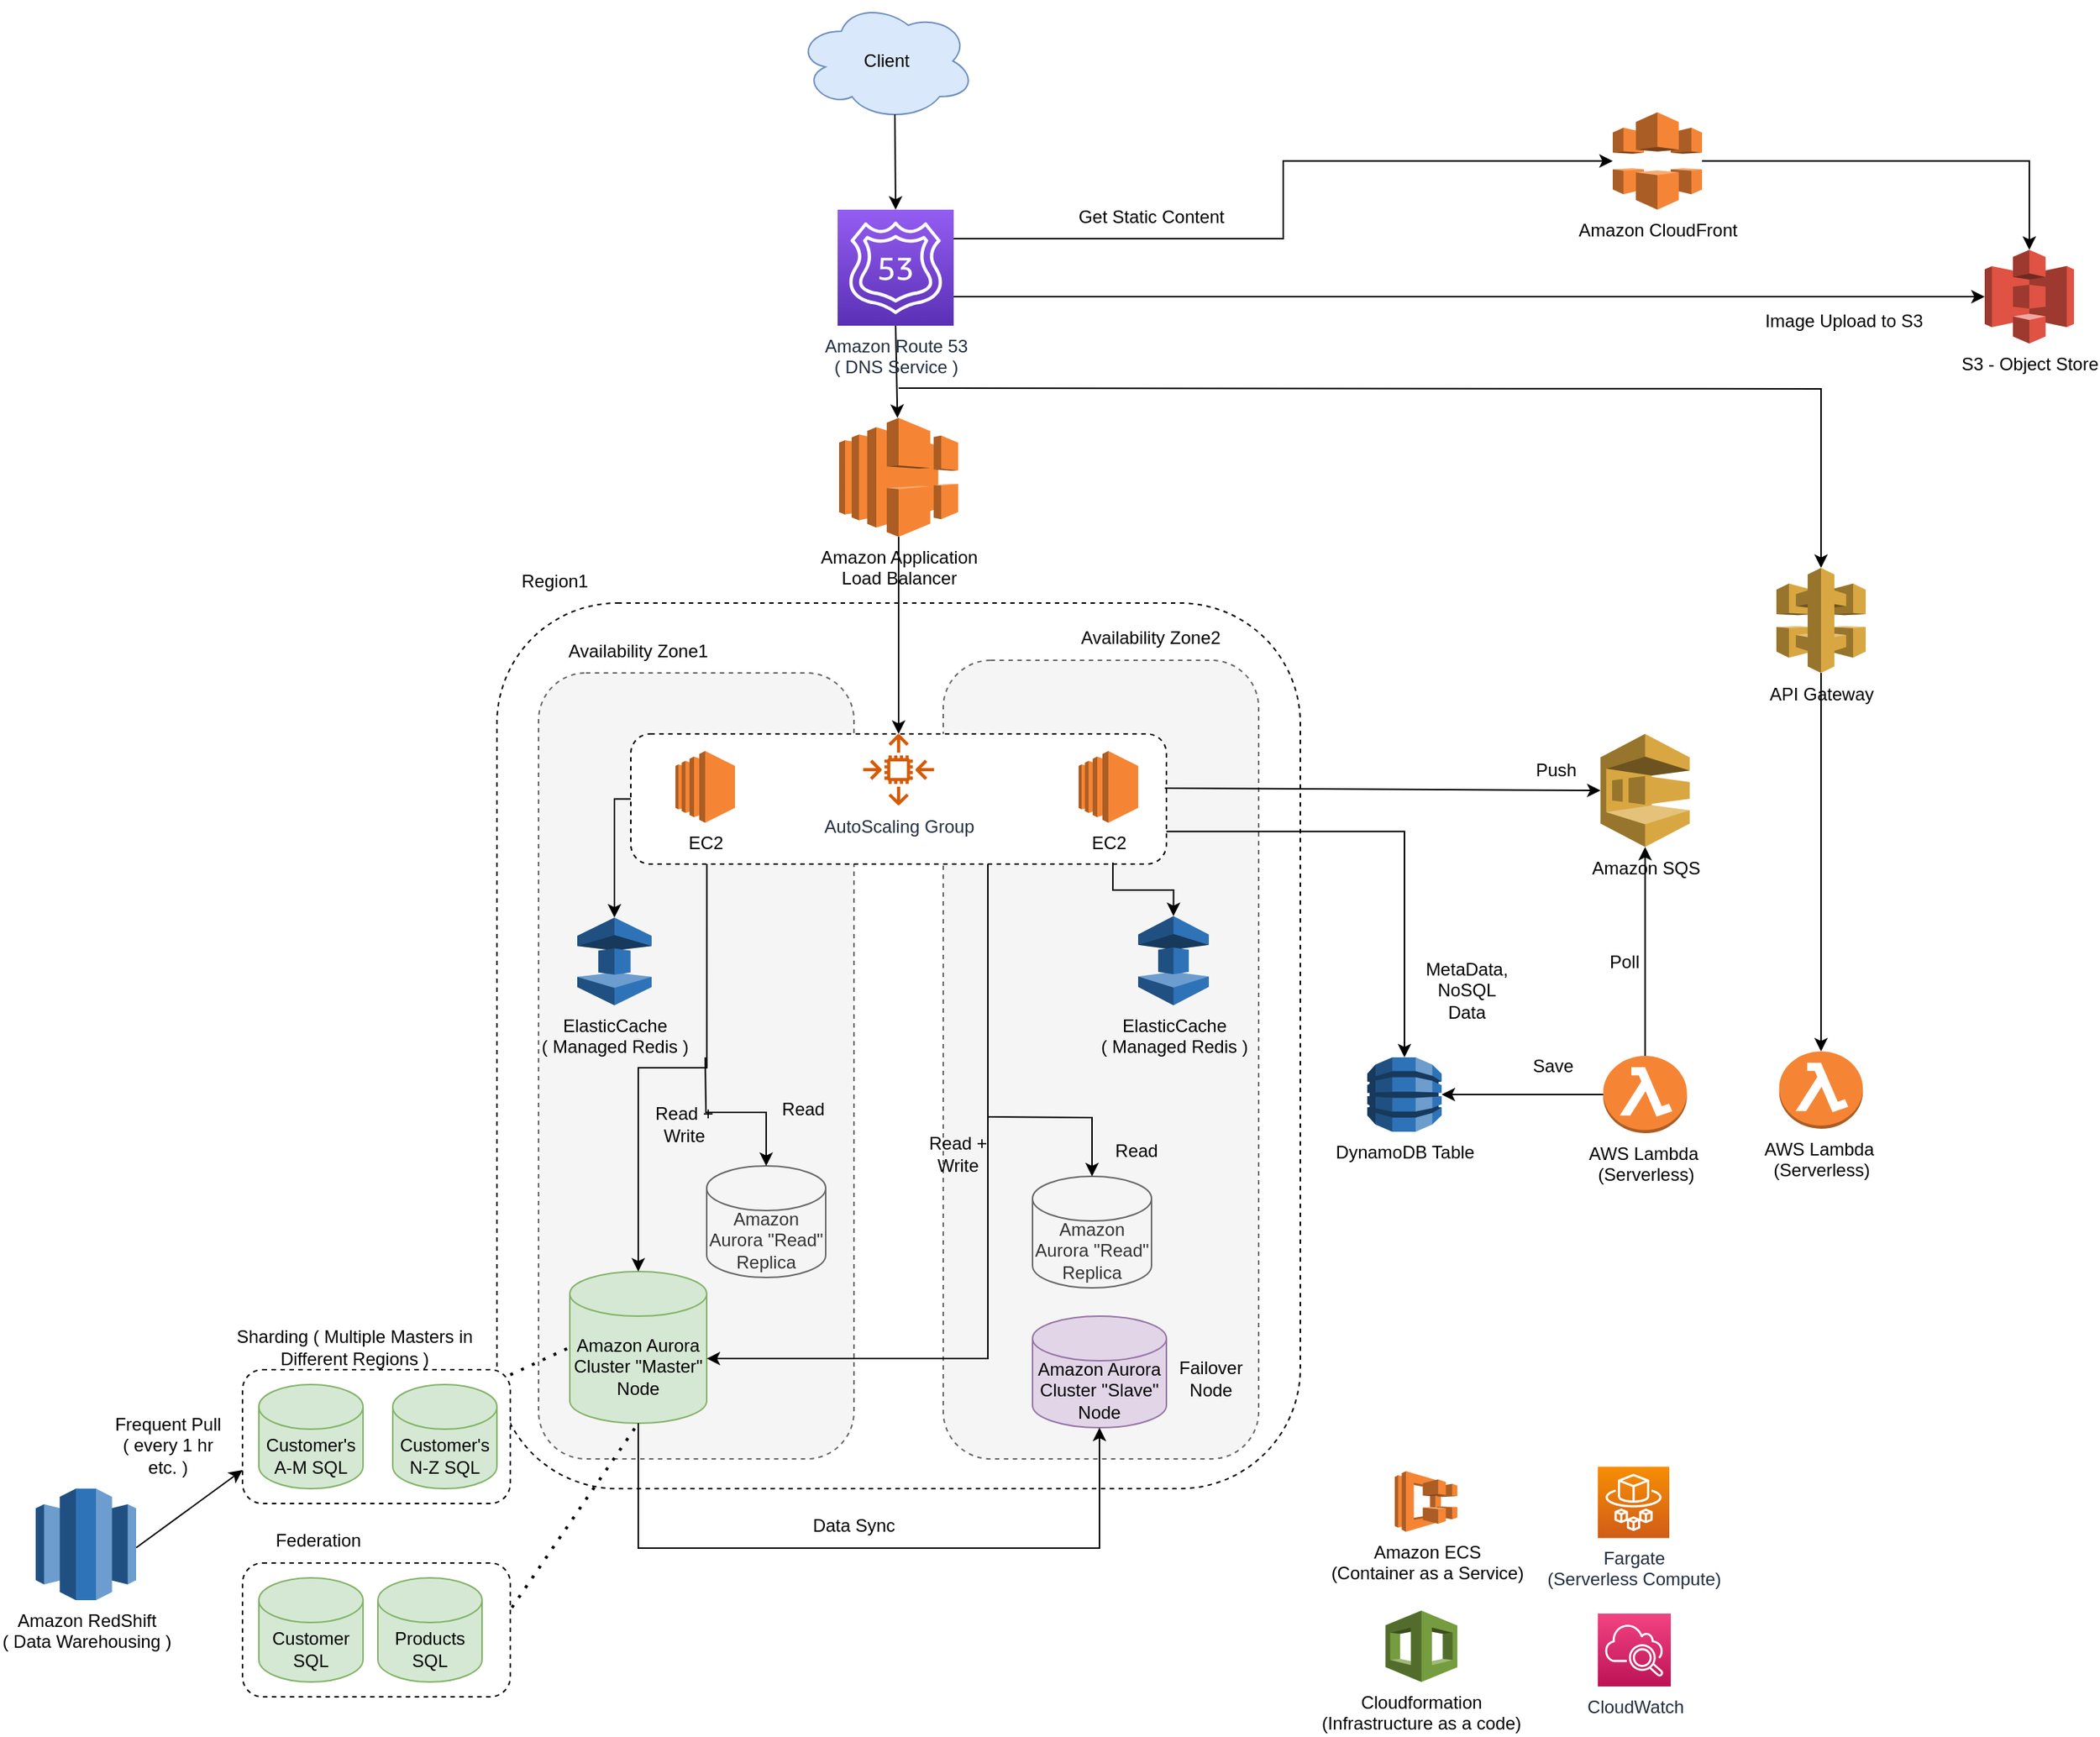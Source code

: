 <mxfile version="20.3.0" type="device"><diagram id="onmVZMC7TlNop5oKB3UY" name="Page-1"><mxGraphModel dx="1796" dy="1678" grid="1" gridSize="10" guides="1" tooltips="1" connect="1" arrows="1" fold="1" page="1" pageScale="1" pageWidth="850" pageHeight="1100" math="0" shadow="0"><root><mxCell id="0"/><mxCell id="1" parent="0"/><mxCell id="hn_LYAB48-utlL365DAF-9" value="" style="rounded=1;whiteSpace=wrap;html=1;dashed=1;" parent="1" vertex="1"><mxGeometry x="60" y="-215.5" width="540" height="595.5" as="geometry"/></mxCell><mxCell id="aEOiDf8z2A1y91HWuHEK-3" value="" style="rounded=1;whiteSpace=wrap;html=1;dashed=1;fillColor=#f5f5f5;fontColor=#333333;strokeColor=#666666;" parent="1" vertex="1"><mxGeometry x="360" y="-177" width="212" height="537" as="geometry"/></mxCell><mxCell id="aEOiDf8z2A1y91HWuHEK-2" value="" style="rounded=1;whiteSpace=wrap;html=1;dashed=1;fillColor=#f5f5f5;fontColor=#333333;strokeColor=#666666;" parent="1" vertex="1"><mxGeometry x="88" y="-168.5" width="212" height="528.5" as="geometry"/></mxCell><mxCell id="gxSmxHNSXOMdhkajosie-10" value="" style="rounded=1;whiteSpace=wrap;html=1;dashed=1;" parent="1" vertex="1"><mxGeometry x="150" y="-127.5" width="360" height="87.5" as="geometry"/></mxCell><mxCell id="0BLKtr6tW4kkjmVhm_gT-1" value="Amazon Aurora Cluster &quot;Master&quot; Node" style="shape=cylinder3;whiteSpace=wrap;html=1;boundedLbl=1;backgroundOutline=1;size=15;fillColor=#d5e8d4;strokeColor=#82b366;" parent="1" vertex="1"><mxGeometry x="109" y="234" width="92" height="102" as="geometry"/></mxCell><mxCell id="0BLKtr6tW4kkjmVhm_gT-7" value="" style="endArrow=classic;html=1;rounded=0;exitX=0.142;exitY=1;exitDx=0;exitDy=0;entryX=0.5;entryY=0;entryDx=0;entryDy=0;entryPerimeter=0;edgeStyle=orthogonalEdgeStyle;exitPerimeter=0;" parent="1" source="gxSmxHNSXOMdhkajosie-10" target="0BLKtr6tW4kkjmVhm_gT-1" edge="1"><mxGeometry width="50" height="50" relative="1" as="geometry"><mxPoint x="290" y="148" as="sourcePoint"/><mxPoint x="430" y="148" as="targetPoint"/></mxGeometry></mxCell><mxCell id="0BLKtr6tW4kkjmVhm_gT-8" value="Read + Write" style="text;html=1;strokeColor=none;fillColor=none;align=center;verticalAlign=middle;whiteSpace=wrap;rounded=0;" parent="1" vertex="1"><mxGeometry x="156" y="120" width="60" height="30" as="geometry"/></mxCell><mxCell id="0BLKtr6tW4kkjmVhm_gT-11" value="Read + Write" style="text;html=1;strokeColor=none;fillColor=none;align=center;verticalAlign=middle;whiteSpace=wrap;rounded=0;" parent="1" vertex="1"><mxGeometry x="340" y="140" width="60" height="30" as="geometry"/></mxCell><mxCell id="0BLKtr6tW4kkjmVhm_gT-12" value="" style="endArrow=classic;html=1;rounded=0;edgeStyle=orthogonalEdgeStyle;entryX=1;entryY=0.574;entryDx=0;entryDy=0;entryPerimeter=0;" parent="1" target="0BLKtr6tW4kkjmVhm_gT-1" edge="1"><mxGeometry width="50" height="50" relative="1" as="geometry"><mxPoint x="390" y="-40" as="sourcePoint"/><mxPoint x="420" y="250" as="targetPoint"/><Array as="points"><mxPoint x="390" y="-40"/><mxPoint x="390" y="293"/></Array></mxGeometry></mxCell><mxCell id="0BLKtr6tW4kkjmVhm_gT-16" value="Data Sync" style="text;html=1;strokeColor=none;fillColor=none;align=center;verticalAlign=middle;whiteSpace=wrap;rounded=0;" parent="1" vertex="1"><mxGeometry x="270" y="390" width="60" height="30" as="geometry"/></mxCell><mxCell id="gxSmxHNSXOMdhkajosie-2" value="Amazon Application &lt;br&gt;Load Balancer" style="outlineConnect=0;dashed=0;verticalLabelPosition=bottom;verticalAlign=top;align=center;html=1;shape=mxgraph.aws3.elastic_load_balancing;fillColor=#F58534;gradientColor=none;" parent="1" vertex="1"><mxGeometry x="290" y="-340" width="80" height="80" as="geometry"/></mxCell><mxCell id="gxSmxHNSXOMdhkajosie-3" value="Client" style="ellipse;shape=cloud;whiteSpace=wrap;html=1;fillColor=#dae8fc;strokeColor=#6c8ebf;" parent="1" vertex="1"><mxGeometry x="261.5" y="-620" width="120" height="80" as="geometry"/></mxCell><mxCell id="gxSmxHNSXOMdhkajosie-4" value="" style="endArrow=classic;html=1;rounded=0;exitX=0.5;exitY=1;exitDx=0;exitDy=0;exitPerimeter=0;" parent="1" source="Na6hdPi10sbFOHIolOGf-2" target="gxSmxHNSXOMdhkajosie-2" edge="1"><mxGeometry width="50" height="50" relative="1" as="geometry"><mxPoint x="380" y="-220" as="sourcePoint"/><mxPoint x="430" y="-270" as="targetPoint"/></mxGeometry></mxCell><mxCell id="gxSmxHNSXOMdhkajosie-7" value="" style="endArrow=classic;html=1;rounded=0;exitX=0.5;exitY=1;exitDx=0;exitDy=0;exitPerimeter=0;" parent="1" source="gxSmxHNSXOMdhkajosie-2" target="gxSmxHNSXOMdhkajosie-10" edge="1"><mxGeometry width="50" height="50" relative="1" as="geometry"><mxPoint x="380" y="-140" as="sourcePoint"/><mxPoint x="328" y="-140" as="targetPoint"/></mxGeometry></mxCell><mxCell id="gxSmxHNSXOMdhkajosie-8" value="ElasticCache &lt;br&gt;( Managed Redis )" style="outlineConnect=0;dashed=0;verticalLabelPosition=bottom;verticalAlign=top;align=center;html=1;shape=mxgraph.aws3.elasticache;fillColor=#2E73B8;gradientColor=none;" parent="1" vertex="1"><mxGeometry x="491" y="-5" width="47.5" height="60" as="geometry"/></mxCell><mxCell id="gxSmxHNSXOMdhkajosie-13" value="S3 - Object Store" style="outlineConnect=0;dashed=0;verticalLabelPosition=bottom;verticalAlign=top;align=center;html=1;shape=mxgraph.aws3.s3;fillColor=#E05243;gradientColor=none;" parent="1" vertex="1"><mxGeometry x="1060" y="-453" width="60" height="63" as="geometry"/></mxCell><mxCell id="gxSmxHNSXOMdhkajosie-14" value="Amazon CloudFront" style="outlineConnect=0;dashed=0;verticalLabelPosition=bottom;verticalAlign=top;align=center;html=1;shape=mxgraph.aws3.cloudfront;fillColor=#F58536;gradientColor=none;" parent="1" vertex="1"><mxGeometry x="810" y="-545.5" width="60" height="65.5" as="geometry"/></mxCell><mxCell id="gxSmxHNSXOMdhkajosie-16" value="" style="endArrow=classic;html=1;rounded=0;entryX=0.5;entryY=0;entryDx=0;entryDy=0;entryPerimeter=0;edgeStyle=orthogonalEdgeStyle;" parent="1" source="gxSmxHNSXOMdhkajosie-14" target="gxSmxHNSXOMdhkajosie-13" edge="1"><mxGeometry width="50" height="50" relative="1" as="geometry"><mxPoint x="380" y="130" as="sourcePoint"/><mxPoint x="678" y="130" as="targetPoint"/></mxGeometry></mxCell><mxCell id="gxSmxHNSXOMdhkajosie-17" value="" style="rounded=1;whiteSpace=wrap;html=1;dashed=1;" parent="1" vertex="1"><mxGeometry x="-111" y="300" width="180" height="90" as="geometry"/></mxCell><mxCell id="gxSmxHNSXOMdhkajosie-18" value="Customer's A-M SQL" style="shape=cylinder3;whiteSpace=wrap;html=1;boundedLbl=1;backgroundOutline=1;size=15;fillColor=#d5e8d4;strokeColor=#82b366;" parent="1" vertex="1"><mxGeometry x="-100" y="310" width="70" height="70" as="geometry"/></mxCell><mxCell id="gxSmxHNSXOMdhkajosie-19" value="Customer's N-Z SQL" style="shape=cylinder3;whiteSpace=wrap;html=1;boundedLbl=1;backgroundOutline=1;size=15;fillColor=#d5e8d4;strokeColor=#82b366;" parent="1" vertex="1"><mxGeometry x="-10" y="310" width="70" height="70" as="geometry"/></mxCell><mxCell id="gxSmxHNSXOMdhkajosie-20" value="Sharding ( Multiple Masters in Different Regions )" style="text;html=1;strokeColor=none;fillColor=none;align=center;verticalAlign=middle;whiteSpace=wrap;rounded=0;dashed=1;" parent="1" vertex="1"><mxGeometry x="-132.5" y="270" width="192.5" height="30" as="geometry"/></mxCell><mxCell id="gxSmxHNSXOMdhkajosie-21" value="" style="rounded=1;whiteSpace=wrap;html=1;dashed=1;" parent="1" vertex="1"><mxGeometry x="-111" y="430" width="180" height="90" as="geometry"/></mxCell><mxCell id="gxSmxHNSXOMdhkajosie-22" value="Customer SQL" style="shape=cylinder3;whiteSpace=wrap;html=1;boundedLbl=1;backgroundOutline=1;size=15;fillColor=#d5e8d4;strokeColor=#82b366;" parent="1" vertex="1"><mxGeometry x="-100" y="440" width="70" height="70" as="geometry"/></mxCell><mxCell id="gxSmxHNSXOMdhkajosie-23" value="Products SQL" style="shape=cylinder3;whiteSpace=wrap;html=1;boundedLbl=1;backgroundOutline=1;size=15;fillColor=#d5e8d4;strokeColor=#82b366;" parent="1" vertex="1"><mxGeometry x="-20" y="440" width="70" height="70" as="geometry"/></mxCell><mxCell id="gxSmxHNSXOMdhkajosie-24" value="Federation" style="text;html=1;strokeColor=none;fillColor=none;align=center;verticalAlign=middle;whiteSpace=wrap;rounded=0;dashed=1;" parent="1" vertex="1"><mxGeometry x="-90" y="400" width="60" height="30" as="geometry"/></mxCell><mxCell id="gxSmxHNSXOMdhkajosie-25" value="" style="endArrow=none;dashed=1;html=1;dashPattern=1 3;strokeWidth=2;rounded=0;entryX=0;entryY=0.5;entryDx=0;entryDy=0;entryPerimeter=0;" parent="1" source="gxSmxHNSXOMdhkajosie-17" target="0BLKtr6tW4kkjmVhm_gT-1" edge="1"><mxGeometry width="50" height="50" relative="1" as="geometry"><mxPoint x="240" y="410" as="sourcePoint"/><mxPoint x="290" y="360" as="targetPoint"/></mxGeometry></mxCell><mxCell id="gxSmxHNSXOMdhkajosie-26" value="" style="endArrow=none;dashed=1;html=1;dashPattern=1 3;strokeWidth=2;rounded=0;exitX=1.006;exitY=0.333;exitDx=0;exitDy=0;exitPerimeter=0;entryX=0.5;entryY=1;entryDx=0;entryDy=0;entryPerimeter=0;" parent="1" source="gxSmxHNSXOMdhkajosie-21" target="0BLKtr6tW4kkjmVhm_gT-1" edge="1"><mxGeometry width="50" height="50" relative="1" as="geometry"><mxPoint x="240" y="410" as="sourcePoint"/><mxPoint x="160" y="290" as="targetPoint"/></mxGeometry></mxCell><mxCell id="gxSmxHNSXOMdhkajosie-38" value="Amazon RedShift &lt;br&gt;( Data Warehousing )" style="outlineConnect=0;dashed=0;verticalLabelPosition=bottom;verticalAlign=top;align=center;html=1;shape=mxgraph.aws3.redshift;fillColor=#2E73B8;gradientColor=none;" parent="1" vertex="1"><mxGeometry x="-250" y="380" width="67.5" height="75" as="geometry"/></mxCell><mxCell id="gxSmxHNSXOMdhkajosie-39" value="" style="endArrow=classic;html=1;rounded=0;exitX=1;exitY=0.53;exitDx=0;exitDy=0;exitPerimeter=0;entryX=0;entryY=0.75;entryDx=0;entryDy=0;" parent="1" source="gxSmxHNSXOMdhkajosie-38" target="gxSmxHNSXOMdhkajosie-17" edge="1"><mxGeometry width="50" height="50" relative="1" as="geometry"><mxPoint x="30" y="410" as="sourcePoint"/><mxPoint x="80" y="360" as="targetPoint"/></mxGeometry></mxCell><mxCell id="gxSmxHNSXOMdhkajosie-40" value="Frequent Pull ( every 1 hr etc. )" style="text;html=1;strokeColor=none;fillColor=none;align=center;verticalAlign=middle;whiteSpace=wrap;rounded=0;dashed=1;" parent="1" vertex="1"><mxGeometry x="-200" y="336" width="77.5" height="30" as="geometry"/></mxCell><mxCell id="Na6hdPi10sbFOHIolOGf-2" value="Amazon Route 53&lt;br&gt;( DNS Service )" style="sketch=0;points=[[0,0,0],[0.25,0,0],[0.5,0,0],[0.75,0,0],[1,0,0],[0,1,0],[0.25,1,0],[0.5,1,0],[0.75,1,0],[1,1,0],[0,0.25,0],[0,0.5,0],[0,0.75,0],[1,0.25,0],[1,0.5,0],[1,0.75,0]];outlineConnect=0;fontColor=#232F3E;gradientColor=#945DF2;gradientDirection=north;fillColor=#5A30B5;strokeColor=#ffffff;dashed=0;verticalLabelPosition=bottom;verticalAlign=top;align=center;html=1;fontSize=12;fontStyle=0;aspect=fixed;shape=mxgraph.aws4.resourceIcon;resIcon=mxgraph.aws4.route_53;" parent="1" vertex="1"><mxGeometry x="289" y="-480" width="78" height="78" as="geometry"/></mxCell><mxCell id="Na6hdPi10sbFOHIolOGf-3" value="" style="endArrow=classic;html=1;rounded=0;exitX=0.55;exitY=0.95;exitDx=0;exitDy=0;exitPerimeter=0;entryX=0.5;entryY=0;entryDx=0;entryDy=0;entryPerimeter=0;" parent="1" source="gxSmxHNSXOMdhkajosie-3" target="Na6hdPi10sbFOHIolOGf-2" edge="1"><mxGeometry width="50" height="50" relative="1" as="geometry"><mxPoint x="530" y="-370" as="sourcePoint"/><mxPoint x="580" y="-420" as="targetPoint"/></mxGeometry></mxCell><mxCell id="Na6hdPi10sbFOHIolOGf-5" value="EC2" style="outlineConnect=0;dashed=0;verticalLabelPosition=bottom;verticalAlign=top;align=center;html=1;shape=mxgraph.aws3.ec2;fillColor=#F58534;gradientColor=none;" parent="1" vertex="1"><mxGeometry x="180" y="-116" width="40" height="48.25" as="geometry"/></mxCell><mxCell id="Na6hdPi10sbFOHIolOGf-6" value="Get Static Content" style="text;html=1;strokeColor=none;fillColor=none;align=center;verticalAlign=middle;whiteSpace=wrap;rounded=0;" parent="1" vertex="1"><mxGeometry x="444.5" y="-490" width="110" height="30" as="geometry"/></mxCell><mxCell id="Na6hdPi10sbFOHIolOGf-7" value="" style="endArrow=classic;html=1;rounded=0;exitX=0.9;exitY=0.989;exitDx=0;exitDy=0;entryX=0.5;entryY=0;entryDx=0;entryDy=0;entryPerimeter=0;edgeStyle=orthogonalEdgeStyle;exitPerimeter=0;" parent="1" source="gxSmxHNSXOMdhkajosie-10" target="gxSmxHNSXOMdhkajosie-8" edge="1"><mxGeometry width="50" height="50" relative="1" as="geometry"><mxPoint x="350" y="110" as="sourcePoint"/><mxPoint x="400" y="60" as="targetPoint"/></mxGeometry></mxCell><mxCell id="aEOiDf8z2A1y91HWuHEK-1" value="ElasticCache &lt;br&gt;( Managed Redis )" style="outlineConnect=0;dashed=0;verticalLabelPosition=bottom;verticalAlign=top;align=center;html=1;shape=mxgraph.aws3.elasticache;fillColor=#2E73B8;gradientColor=none;" parent="1" vertex="1"><mxGeometry x="114" y="-4" width="50" height="59" as="geometry"/></mxCell><mxCell id="aEOiDf8z2A1y91HWuHEK-4" value="" style="endArrow=classic;html=1;rounded=0;entryX=0.5;entryY=0;entryDx=0;entryDy=0;entryPerimeter=0;edgeStyle=orthogonalEdgeStyle;exitX=0;exitY=0.5;exitDx=0;exitDy=0;" parent="1" source="gxSmxHNSXOMdhkajosie-10" target="aEOiDf8z2A1y91HWuHEK-1" edge="1"><mxGeometry width="50" height="50" relative="1" as="geometry"><mxPoint x="200" y="-40" as="sourcePoint"/><mxPoint x="410" y="-120" as="targetPoint"/></mxGeometry></mxCell><mxCell id="aEOiDf8z2A1y91HWuHEK-5" value="EC2" style="outlineConnect=0;dashed=0;verticalLabelPosition=bottom;verticalAlign=top;align=center;html=1;shape=mxgraph.aws3.ec2;fillColor=#F58534;gradientColor=none;" parent="1" vertex="1"><mxGeometry x="451" y="-116" width="40" height="48.25" as="geometry"/></mxCell><mxCell id="aEOiDf8z2A1y91HWuHEK-6" value="Availability Zone1" style="text;html=1;strokeColor=none;fillColor=none;align=center;verticalAlign=middle;whiteSpace=wrap;rounded=0;" parent="1" vertex="1"><mxGeometry x="70" y="-198.5" width="170" height="30" as="geometry"/></mxCell><mxCell id="aEOiDf8z2A1y91HWuHEK-7" value="Availability Zone2" style="text;html=1;strokeColor=none;fillColor=none;align=center;verticalAlign=middle;whiteSpace=wrap;rounded=0;" parent="1" vertex="1"><mxGeometry x="417" y="-207" width="165" height="30" as="geometry"/></mxCell><mxCell id="0BLKtr6tW4kkjmVhm_gT-3" value="Amazon Aurora Cluster &quot;Slave&quot; Node" style="shape=cylinder3;whiteSpace=wrap;html=1;boundedLbl=1;backgroundOutline=1;size=15;fillColor=#e1d5e7;strokeColor=#9673a6;" parent="1" vertex="1"><mxGeometry x="420" y="264" width="90" height="75" as="geometry"/></mxCell><mxCell id="aEOiDf8z2A1y91HWuHEK-18" value="" style="endArrow=classic;html=1;rounded=0;exitX=0.5;exitY=1;exitDx=0;exitDy=0;exitPerimeter=0;entryX=0.5;entryY=1;entryDx=0;entryDy=0;entryPerimeter=0;edgeStyle=elbowEdgeStyle;" parent="1" source="0BLKtr6tW4kkjmVhm_gT-1" target="0BLKtr6tW4kkjmVhm_gT-3" edge="1"><mxGeometry width="50" height="50" relative="1" as="geometry"><mxPoint x="400" y="250" as="sourcePoint"/><mxPoint x="450" y="200" as="targetPoint"/><Array as="points"><mxPoint x="300" y="420"/></Array></mxGeometry></mxCell><mxCell id="VerBMDBRh4YoSRX80HrU-1" value="Image Upload to S3" style="text;html=1;strokeColor=none;fillColor=none;align=center;verticalAlign=middle;whiteSpace=wrap;rounded=0;" parent="1" vertex="1"><mxGeometry x="890" y="-420" width="150.75" height="30" as="geometry"/></mxCell><mxCell id="VerBMDBRh4YoSRX80HrU-2" value="CloudWatch" style="sketch=0;points=[[0,0,0],[0.25,0,0],[0.5,0,0],[0.75,0,0],[1,0,0],[0,1,0],[0.25,1,0],[0.5,1,0],[0.75,1,0],[1,1,0],[0,0.25,0],[0,0.5,0],[0,0.75,0],[1,0.25,0],[1,0.5,0],[1,0.75,0]];points=[[0,0,0],[0.25,0,0],[0.5,0,0],[0.75,0,0],[1,0,0],[0,1,0],[0.25,1,0],[0.5,1,0],[0.75,1,0],[1,1,0],[0,0.25,0],[0,0.5,0],[0,0.75,0],[1,0.25,0],[1,0.5,0],[1,0.75,0]];outlineConnect=0;fontColor=#232F3E;gradientColor=#F34482;gradientDirection=north;fillColor=#BC1356;strokeColor=#ffffff;dashed=0;verticalLabelPosition=bottom;verticalAlign=top;align=center;html=1;fontSize=12;fontStyle=0;aspect=fixed;shape=mxgraph.aws4.resourceIcon;resIcon=mxgraph.aws4.cloudwatch_2;" parent="1" vertex="1"><mxGeometry x="800" y="464" width="49" height="49" as="geometry"/></mxCell><mxCell id="hn_LYAB48-utlL365DAF-1" value="DynamoDB Table" style="outlineConnect=0;dashed=0;verticalLabelPosition=bottom;verticalAlign=top;align=center;html=1;shape=mxgraph.aws3.dynamo_db;fillColor=#2E73B8;gradientColor=none;" parent="1" vertex="1"><mxGeometry x="645" y="90" width="50" height="50" as="geometry"/></mxCell><mxCell id="hn_LYAB48-utlL365DAF-6" value="" style="endArrow=classic;html=1;rounded=0;exitX=1;exitY=0.75;exitDx=0;exitDy=0;edgeStyle=orthogonalEdgeStyle;" parent="1" source="gxSmxHNSXOMdhkajosie-10" target="hn_LYAB48-utlL365DAF-1" edge="1"><mxGeometry width="50" height="50" relative="1" as="geometry"><mxPoint x="320" y="90" as="sourcePoint"/><mxPoint x="370" y="40" as="targetPoint"/></mxGeometry></mxCell><mxCell id="hn_LYAB48-utlL365DAF-8" value="MetaData, NoSQL Data" style="text;html=1;strokeColor=none;fillColor=none;align=center;verticalAlign=middle;whiteSpace=wrap;rounded=0;" parent="1" vertex="1"><mxGeometry x="681.75" y="30" width="60" height="30" as="geometry"/></mxCell><mxCell id="hn_LYAB48-utlL365DAF-10" value="Region1" style="text;html=1;strokeColor=none;fillColor=none;align=center;verticalAlign=middle;whiteSpace=wrap;rounded=0;dashed=1;" parent="1" vertex="1"><mxGeometry x="69" y="-245.5" width="60" height="30" as="geometry"/></mxCell><mxCell id="hn_LYAB48-utlL365DAF-13" value="AutoScaling Group" style="sketch=0;outlineConnect=0;fontColor=#232F3E;gradientColor=none;fillColor=#D45B07;strokeColor=none;dashed=0;verticalLabelPosition=bottom;verticalAlign=top;align=center;html=1;fontSize=12;fontStyle=0;aspect=fixed;pointerEvents=1;shape=mxgraph.aws4.auto_scaling2;" parent="1" vertex="1"><mxGeometry x="306" y="-127.5" width="48" height="48" as="geometry"/></mxCell><mxCell id="hn_LYAB48-utlL365DAF-15" value="Amazon Aurora &quot;Read&quot; Replica" style="shape=cylinder3;whiteSpace=wrap;html=1;boundedLbl=1;backgroundOutline=1;size=15;fillColor=#f5f5f5;fontColor=#333333;strokeColor=#666666;" parent="1" vertex="1"><mxGeometry x="201" y="163" width="80" height="75" as="geometry"/></mxCell><mxCell id="hn_LYAB48-utlL365DAF-16" value="Amazon Aurora &quot;Read&quot; Replica" style="shape=cylinder3;whiteSpace=wrap;html=1;boundedLbl=1;backgroundOutline=1;size=15;fillColor=#f5f5f5;fontColor=#333333;strokeColor=#666666;" parent="1" vertex="1"><mxGeometry x="420" y="170" width="80" height="75" as="geometry"/></mxCell><mxCell id="hn_LYAB48-utlL365DAF-17" value="" style="endArrow=classic;html=1;rounded=0;edgeStyle=orthogonalEdgeStyle;" parent="1" target="hn_LYAB48-utlL365DAF-15" edge="1"><mxGeometry width="50" height="50" relative="1" as="geometry"><mxPoint x="200" y="90" as="sourcePoint"/><mxPoint x="420" y="110" as="targetPoint"/></mxGeometry></mxCell><mxCell id="hn_LYAB48-utlL365DAF-18" value="Read" style="text;html=1;strokeColor=none;fillColor=none;align=center;verticalAlign=middle;whiteSpace=wrap;rounded=0;dashed=1;" parent="1" vertex="1"><mxGeometry x="236" y="110" width="60" height="30" as="geometry"/></mxCell><mxCell id="hn_LYAB48-utlL365DAF-19" value="" style="endArrow=classic;html=1;rounded=0;entryX=0.5;entryY=0;entryDx=0;entryDy=0;entryPerimeter=0;edgeStyle=orthogonalEdgeStyle;" parent="1" target="hn_LYAB48-utlL365DAF-16" edge="1"><mxGeometry width="50" height="50" relative="1" as="geometry"><mxPoint x="390" y="130" as="sourcePoint"/><mxPoint x="420" y="90" as="targetPoint"/></mxGeometry></mxCell><mxCell id="hn_LYAB48-utlL365DAF-20" value="Read" style="text;html=1;strokeColor=none;fillColor=none;align=center;verticalAlign=middle;whiteSpace=wrap;rounded=0;dashed=1;" parent="1" vertex="1"><mxGeometry x="460" y="138" width="60" height="30" as="geometry"/></mxCell><mxCell id="hn_LYAB48-utlL365DAF-21" value="Failover Node" style="text;html=1;strokeColor=none;fillColor=none;align=center;verticalAlign=middle;whiteSpace=wrap;rounded=0;dashed=1;" parent="1" vertex="1"><mxGeometry x="510" y="290.5" width="60" height="30" as="geometry"/></mxCell><mxCell id="hn_LYAB48-utlL365DAF-23" value="Cloudformation &lt;br&gt;(Infrastructure as a code)" style="outlineConnect=0;dashed=0;verticalLabelPosition=bottom;verticalAlign=top;align=center;html=1;shape=mxgraph.aws3.cloudformation;fillColor=#759C3E;gradientColor=none;" parent="1" vertex="1"><mxGeometry x="657.25" y="462" width="48.25" height="48" as="geometry"/></mxCell><mxCell id="hn_LYAB48-utlL365DAF-24" value="Amazon ECS&lt;br&gt;(Container as a Service)" style="outlineConnect=0;dashed=0;verticalLabelPosition=bottom;verticalAlign=top;align=center;html=1;shape=mxgraph.aws3.ecs;fillColor=#F58534;gradientColor=none;" parent="1" vertex="1"><mxGeometry x="663.5" y="368.25" width="42" height="40.75" as="geometry"/></mxCell><mxCell id="hn_LYAB48-utlL365DAF-28" value="Fargate &lt;br&gt;(Serverless Compute)" style="sketch=0;points=[[0,0,0],[0.25,0,0],[0.5,0,0],[0.75,0,0],[1,0,0],[0,1,0],[0.25,1,0],[0.5,1,0],[0.75,1,0],[1,1,0],[0,0.25,0],[0,0.5,0],[0,0.75,0],[1,0.25,0],[1,0.5,0],[1,0.75,0]];outlineConnect=0;fontColor=#232F3E;gradientColor=#F78E04;gradientDirection=north;fillColor=#D05C17;strokeColor=#ffffff;dashed=0;verticalLabelPosition=bottom;verticalAlign=top;align=center;html=1;fontSize=12;fontStyle=0;aspect=fixed;shape=mxgraph.aws4.resourceIcon;resIcon=mxgraph.aws4.fargate;" parent="1" vertex="1"><mxGeometry x="800" y="365.25" width="48" height="48" as="geometry"/></mxCell><mxCell id="QTUbFtr4t2JCp2JEc1CR-1" value="" style="endArrow=classic;html=1;rounded=0;exitX=1;exitY=0.25;exitDx=0;exitDy=0;exitPerimeter=0;edgeStyle=orthogonalEdgeStyle;" edge="1" parent="1" source="Na6hdPi10sbFOHIolOGf-2" target="gxSmxHNSXOMdhkajosie-14"><mxGeometry width="50" height="50" relative="1" as="geometry"><mxPoint x="610" y="-240" as="sourcePoint"/><mxPoint x="660" y="-290" as="targetPoint"/></mxGeometry></mxCell><mxCell id="QTUbFtr4t2JCp2JEc1CR-2" value="" style="endArrow=classic;html=1;rounded=0;exitX=1;exitY=0.75;exitDx=0;exitDy=0;exitPerimeter=0;entryX=0;entryY=0.5;entryDx=0;entryDy=0;entryPerimeter=0;edgeStyle=orthogonalEdgeStyle;" edge="1" parent="1" source="Na6hdPi10sbFOHIolOGf-2" target="gxSmxHNSXOMdhkajosie-13"><mxGeometry width="50" height="50" relative="1" as="geometry"><mxPoint x="610" y="-240" as="sourcePoint"/><mxPoint x="660" y="-290" as="targetPoint"/></mxGeometry></mxCell><mxCell id="QTUbFtr4t2JCp2JEc1CR-4" value="Amazon SQS" style="outlineConnect=0;dashed=0;verticalLabelPosition=bottom;verticalAlign=top;align=center;html=1;shape=mxgraph.aws3.sqs;fillColor=#D9A741;gradientColor=none;" vertex="1" parent="1"><mxGeometry x="801.75" y="-127.5" width="60" height="76" as="geometry"/></mxCell><mxCell id="QTUbFtr4t2JCp2JEc1CR-5" value="" style="endArrow=classic;html=1;rounded=0;exitX=0.997;exitY=0.417;exitDx=0;exitDy=0;exitPerimeter=0;entryX=0;entryY=0.5;entryDx=0;entryDy=0;entryPerimeter=0;" edge="1" parent="1" source="gxSmxHNSXOMdhkajosie-10" target="QTUbFtr4t2JCp2JEc1CR-4"><mxGeometry width="50" height="50" relative="1" as="geometry"><mxPoint x="660" y="-110" as="sourcePoint"/><mxPoint x="610" y="-60" as="targetPoint"/></mxGeometry></mxCell><mxCell id="QTUbFtr4t2JCp2JEc1CR-6" value="AWS Lambda&amp;nbsp;&lt;br&gt;(Serverless)" style="outlineConnect=0;dashed=0;verticalLabelPosition=bottom;verticalAlign=top;align=center;html=1;shape=mxgraph.aws3.lambda_function;fillColor=#F58534;gradientColor=none;" vertex="1" parent="1"><mxGeometry x="803.62" y="89" width="56.25" height="52" as="geometry"/></mxCell><mxCell id="QTUbFtr4t2JCp2JEc1CR-7" value="" style="endArrow=classic;html=1;rounded=0;exitX=0.5;exitY=0;exitDx=0;exitDy=0;exitPerimeter=0;" edge="1" parent="1" source="QTUbFtr4t2JCp2JEc1CR-6" target="QTUbFtr4t2JCp2JEc1CR-4"><mxGeometry width="50" height="50" relative="1" as="geometry"><mxPoint x="610" y="-10" as="sourcePoint"/><mxPoint x="660" y="-60" as="targetPoint"/></mxGeometry></mxCell><mxCell id="QTUbFtr4t2JCp2JEc1CR-8" value="" style="endArrow=classic;html=1;rounded=0;exitX=0;exitY=0.5;exitDx=0;exitDy=0;exitPerimeter=0;" edge="1" parent="1" source="QTUbFtr4t2JCp2JEc1CR-6" target="hn_LYAB48-utlL365DAF-1"><mxGeometry width="50" height="50" relative="1" as="geometry"><mxPoint x="610" y="200" as="sourcePoint"/><mxPoint x="660" y="150" as="targetPoint"/></mxGeometry></mxCell><mxCell id="QTUbFtr4t2JCp2JEc1CR-10" value="Poll" style="text;html=1;strokeColor=none;fillColor=none;align=center;verticalAlign=middle;whiteSpace=wrap;rounded=0;" vertex="1" parent="1"><mxGeometry x="788" y="10.5" width="60" height="30" as="geometry"/></mxCell><mxCell id="QTUbFtr4t2JCp2JEc1CR-11" value="Save" style="text;html=1;strokeColor=none;fillColor=none;align=center;verticalAlign=middle;whiteSpace=wrap;rounded=0;" vertex="1" parent="1"><mxGeometry x="740" y="80.75" width="60" height="30" as="geometry"/></mxCell><mxCell id="QTUbFtr4t2JCp2JEc1CR-12" value="API Gateway" style="outlineConnect=0;dashed=0;verticalLabelPosition=bottom;verticalAlign=top;align=center;html=1;shape=mxgraph.aws3.api_gateway;fillColor=#D9A741;gradientColor=none;" vertex="1" parent="1"><mxGeometry x="920" y="-239.13" width="60" height="70.63" as="geometry"/></mxCell><mxCell id="QTUbFtr4t2JCp2JEc1CR-13" value="" style="endArrow=classic;html=1;rounded=0;entryX=0.5;entryY=0;entryDx=0;entryDy=0;entryPerimeter=0;edgeStyle=orthogonalEdgeStyle;" edge="1" parent="1" target="QTUbFtr4t2JCp2JEc1CR-12"><mxGeometry width="50" height="50" relative="1" as="geometry"><mxPoint x="330" y="-360" as="sourcePoint"/><mxPoint x="780" y="-190" as="targetPoint"/></mxGeometry></mxCell><mxCell id="QTUbFtr4t2JCp2JEc1CR-15" value="AWS Lambda&amp;nbsp;&lt;br&gt;(Serverless)" style="outlineConnect=0;dashed=0;verticalLabelPosition=bottom;verticalAlign=top;align=center;html=1;shape=mxgraph.aws3.lambda_function;fillColor=#F58534;gradientColor=none;" vertex="1" parent="1"><mxGeometry x="921.88" y="86" width="56.25" height="52" as="geometry"/></mxCell><mxCell id="QTUbFtr4t2JCp2JEc1CR-16" value="" style="endArrow=classic;html=1;rounded=0;exitX=0.5;exitY=1;exitDx=0;exitDy=0;exitPerimeter=0;entryX=0.5;entryY=0;entryDx=0;entryDy=0;entryPerimeter=0;" edge="1" parent="1" source="QTUbFtr4t2JCp2JEc1CR-12" target="QTUbFtr4t2JCp2JEc1CR-15"><mxGeometry width="50" height="50" relative="1" as="geometry"><mxPoint x="780" y="-160" as="sourcePoint"/><mxPoint x="730" y="-110" as="targetPoint"/></mxGeometry></mxCell><mxCell id="QTUbFtr4t2JCp2JEc1CR-17" value="Push" style="text;html=1;strokeColor=none;fillColor=none;align=center;verticalAlign=middle;whiteSpace=wrap;rounded=0;" vertex="1" parent="1"><mxGeometry x="741.75" y="-118.5" width="60" height="30" as="geometry"/></mxCell></root></mxGraphModel></diagram></mxfile>